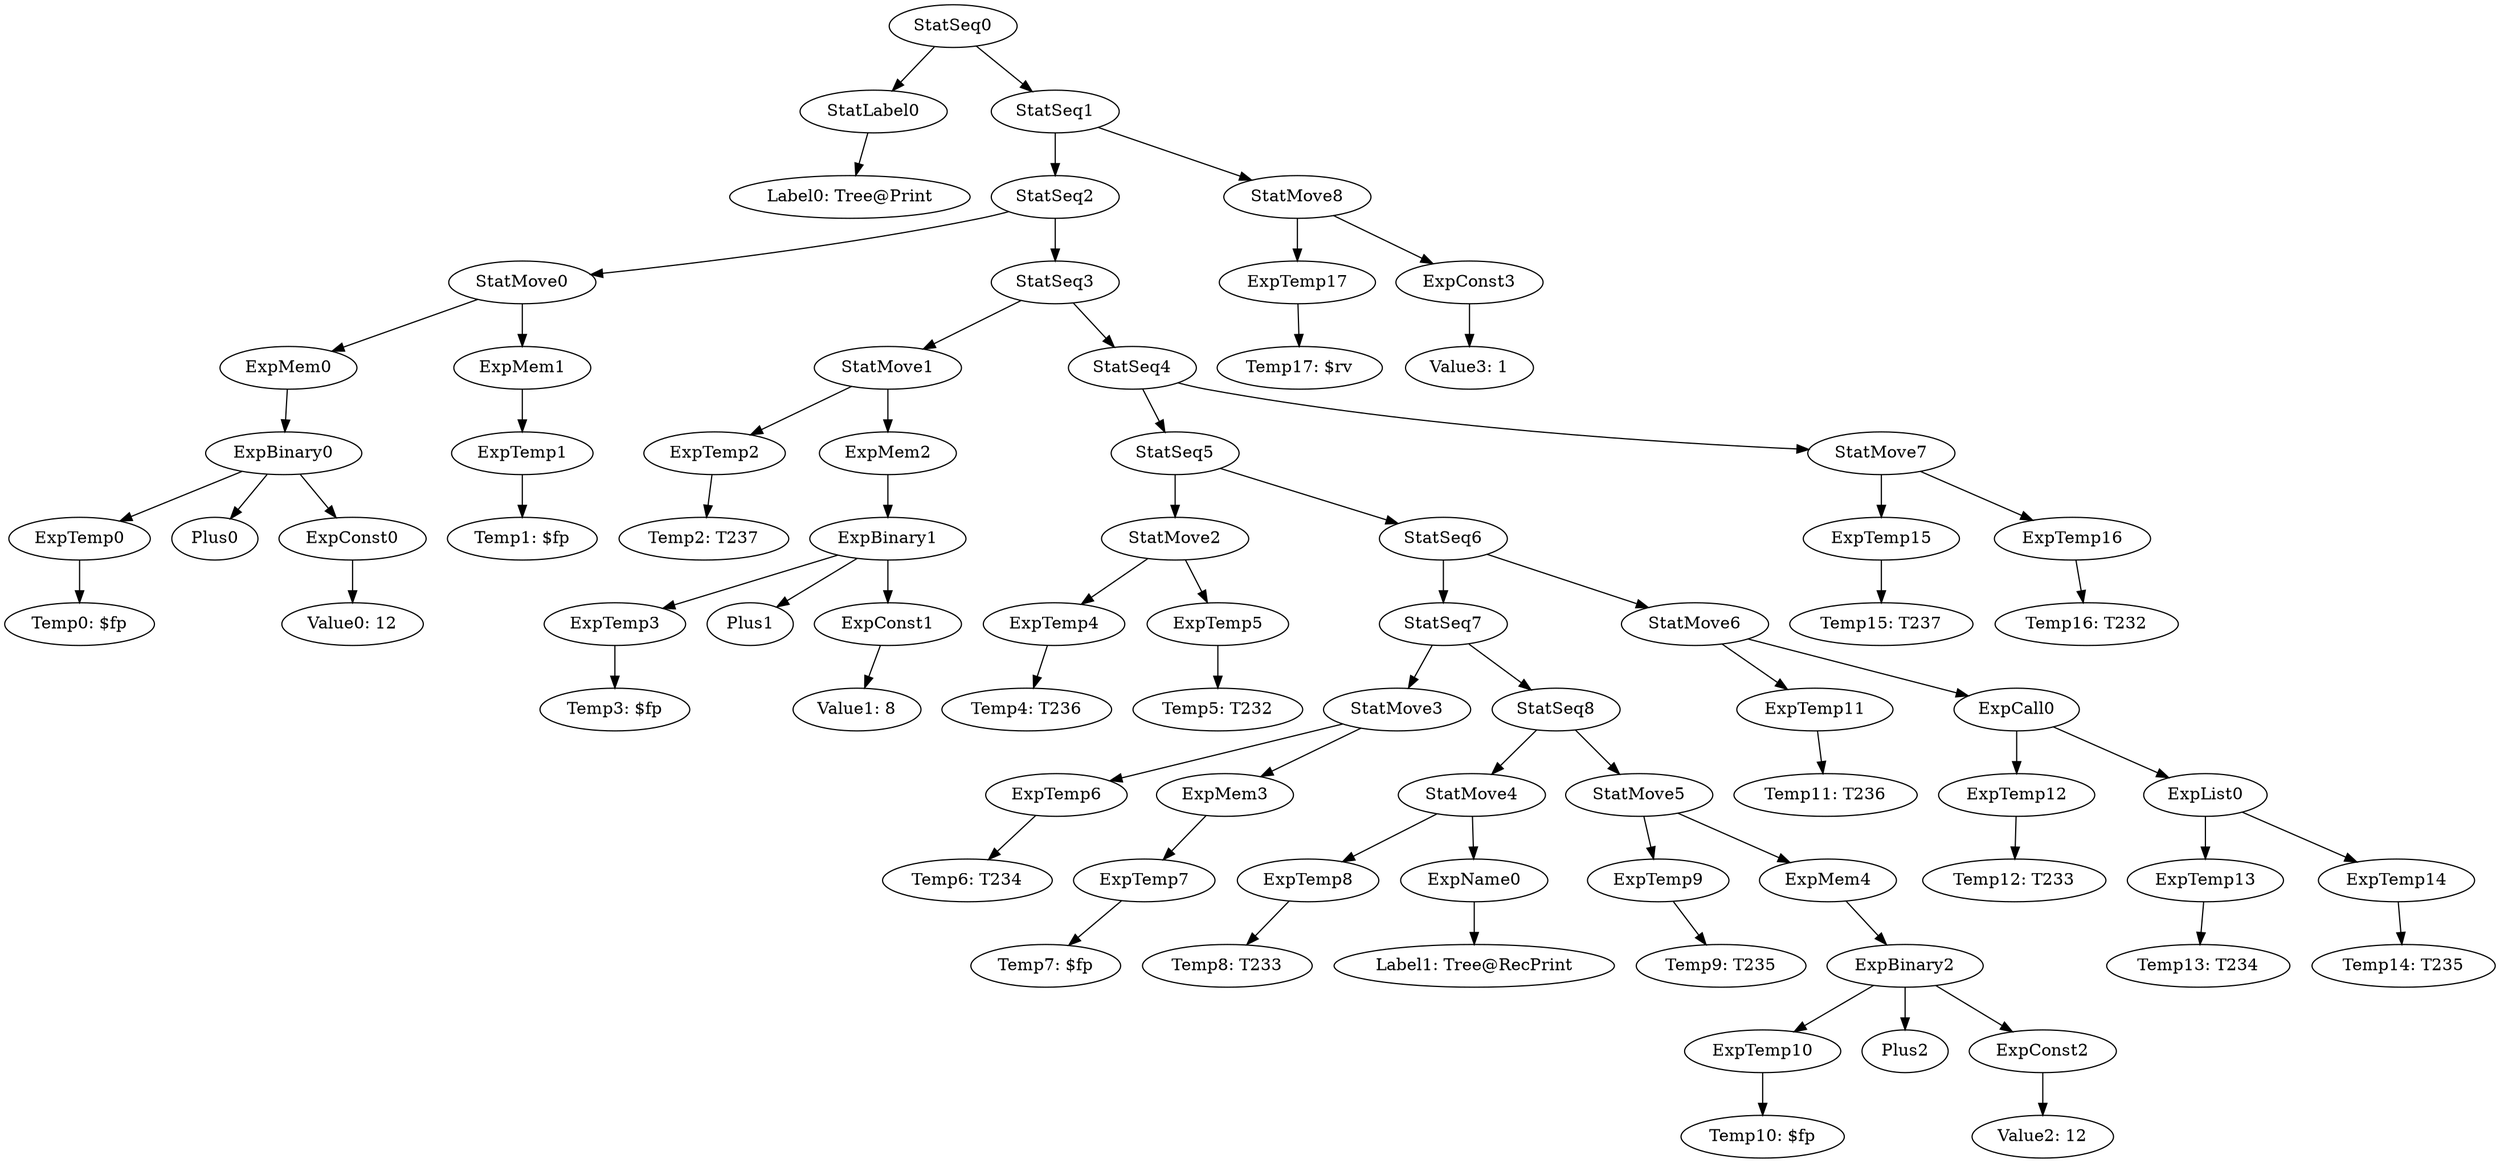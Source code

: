 digraph {
	ordering = out;
	ExpConst3 -> "Value3: 1";
	ExpTemp17 -> "Temp17: $rv";
	StatSeq1 -> StatSeq2;
	StatSeq1 -> StatMove8;
	ExpTemp16 -> "Temp16: T232";
	StatMove7 -> ExpTemp15;
	StatMove7 -> ExpTemp16;
	StatSeq5 -> StatMove2;
	StatSeq5 -> StatSeq6;
	StatMove1 -> ExpTemp2;
	StatMove1 -> ExpMem2;
	ExpTemp8 -> "Temp8: T233";
	ExpTemp5 -> "Temp5: T232";
	ExpTemp1 -> "Temp1: $fp";
	ExpTemp14 -> "Temp14: T235";
	ExpTemp4 -> "Temp4: T236";
	ExpConst1 -> "Value1: 8";
	StatMove5 -> ExpTemp9;
	StatMove5 -> ExpMem4;
	StatMove2 -> ExpTemp4;
	StatMove2 -> ExpTemp5;
	ExpTemp2 -> "Temp2: T237";
	ExpTemp10 -> "Temp10: $fp";
	ExpBinary0 -> ExpTemp0;
	ExpBinary0 -> Plus0;
	ExpBinary0 -> ExpConst0;
	ExpMem4 -> ExpBinary2;
	StatSeq3 -> StatMove1;
	StatSeq3 -> StatSeq4;
	StatMove8 -> ExpTemp17;
	StatMove8 -> ExpConst3;
	StatMove0 -> ExpMem0;
	StatMove0 -> ExpMem1;
	ExpTemp12 -> "Temp12: T233";
	ExpMem2 -> ExpBinary1;
	ExpCall0 -> ExpTemp12;
	ExpCall0 -> ExpList0;
	StatSeq4 -> StatSeq5;
	StatSeq4 -> StatMove7;
	ExpTemp7 -> "Temp7: $fp";
	ExpTemp0 -> "Temp0: $fp";
	ExpTemp3 -> "Temp3: $fp";
	StatSeq8 -> StatMove4;
	StatSeq8 -> StatMove5;
	StatSeq6 -> StatSeq7;
	StatSeq6 -> StatMove6;
	StatSeq7 -> StatMove3;
	StatSeq7 -> StatSeq8;
	ExpBinary1 -> ExpTemp3;
	ExpBinary1 -> Plus1;
	ExpBinary1 -> ExpConst1;
	ExpMem0 -> ExpBinary0;
	StatMove4 -> ExpTemp8;
	StatMove4 -> ExpName0;
	ExpConst0 -> "Value0: 12";
	ExpMem1 -> ExpTemp1;
	StatSeq2 -> StatMove0;
	StatSeq2 -> StatSeq3;
	StatMove3 -> ExpTemp6;
	StatMove3 -> ExpMem3;
	StatSeq0 -> StatLabel0;
	StatSeq0 -> StatSeq1;
	ExpTemp11 -> "Temp11: T236";
	ExpMem3 -> ExpTemp7;
	ExpName0 -> "Label1: Tree@RecPrint";
	ExpTemp9 -> "Temp9: T235";
	StatLabel0 -> "Label0: Tree@Print";
	ExpBinary2 -> ExpTemp10;
	ExpBinary2 -> Plus2;
	ExpBinary2 -> ExpConst2;
	ExpConst2 -> "Value2: 12";
	ExpTemp6 -> "Temp6: T234";
	StatMove6 -> ExpTemp11;
	StatMove6 -> ExpCall0;
	ExpTemp13 -> "Temp13: T234";
	ExpList0 -> ExpTemp13;
	ExpList0 -> ExpTemp14;
	ExpTemp15 -> "Temp15: T237";
}

